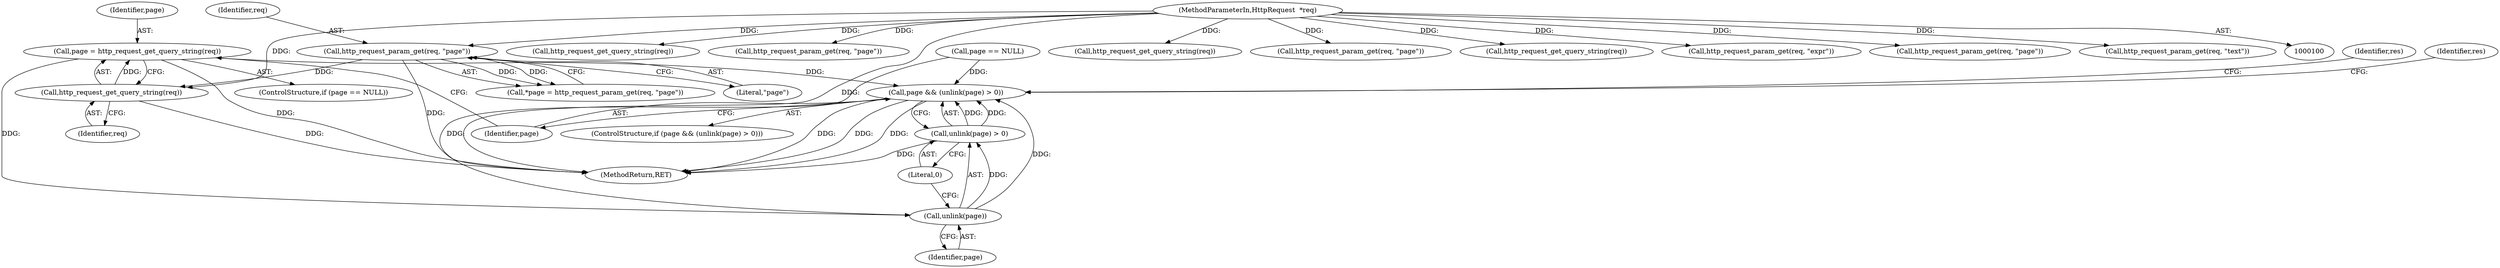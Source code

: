 digraph "0_didiwiki_5e5c796617e1712905dc5462b94bd5e6c08d15ea_0@pointer" {
"1000210" [label="(Call,page = http_request_get_query_string(req))"];
"1000212" [label="(Call,http_request_get_query_string(req))"];
"1000203" [label="(Call,http_request_param_get(req, \"page\"))"];
"1000101" [label="(MethodParameterIn,HttpRequest  *req)"];
"1000215" [label="(Call,page && (unlink(page) > 0))"];
"1000218" [label="(Call,unlink(page))"];
"1000217" [label="(Call,unlink(page) > 0)"];
"1000354" [label="(MethodReturn,RET)"];
"1000101" [label="(MethodParameterIn,HttpRequest  *req)"];
"1000294" [label="(Call,http_request_get_query_string(req))"];
"1000203" [label="(Call,http_request_param_get(req, \"page\"))"];
"1000223" [label="(Identifier,res)"];
"1000206" [label="(ControlStructure,if (page == NULL))"];
"1000216" [label="(Identifier,page)"];
"1000219" [label="(Identifier,page)"];
"1000124" [label="(Call,http_request_param_get(req, \"page\"))"];
"1000133" [label="(Call,http_request_get_query_string(req))"];
"1000211" [label="(Identifier,page)"];
"1000220" [label="(Literal,0)"];
"1000207" [label="(Call,page == NULL)"];
"1000238" [label="(Call,http_request_param_get(req, \"page\"))"];
"1000345" [label="(Identifier,res)"];
"1000201" [label="(Call,*page = http_request_param_get(req, \"page\"))"];
"1000210" [label="(Call,page = http_request_get_query_string(req))"];
"1000212" [label="(Call,http_request_get_query_string(req))"];
"1000214" [label="(ControlStructure,if (page && (unlink(page) > 0)))"];
"1000204" [label="(Identifier,req)"];
"1000247" [label="(Call,http_request_get_query_string(req))"];
"1000285" [label="(Call,http_request_param_get(req, \"expr\"))"];
"1000217" [label="(Call,unlink(page) > 0)"];
"1000218" [label="(Call,unlink(page))"];
"1000213" [label="(Identifier,req)"];
"1000179" [label="(Call,http_request_param_get(req, \"page\"))"];
"1000205" [label="(Literal,\"page\")"];
"1000172" [label="(Call,http_request_param_get(req, \"text\"))"];
"1000215" [label="(Call,page && (unlink(page) > 0))"];
"1000210" -> "1000206"  [label="AST: "];
"1000210" -> "1000212"  [label="CFG: "];
"1000211" -> "1000210"  [label="AST: "];
"1000212" -> "1000210"  [label="AST: "];
"1000216" -> "1000210"  [label="CFG: "];
"1000210" -> "1000354"  [label="DDG: "];
"1000212" -> "1000210"  [label="DDG: "];
"1000210" -> "1000215"  [label="DDG: "];
"1000210" -> "1000218"  [label="DDG: "];
"1000212" -> "1000213"  [label="CFG: "];
"1000213" -> "1000212"  [label="AST: "];
"1000212" -> "1000354"  [label="DDG: "];
"1000203" -> "1000212"  [label="DDG: "];
"1000101" -> "1000212"  [label="DDG: "];
"1000203" -> "1000201"  [label="AST: "];
"1000203" -> "1000205"  [label="CFG: "];
"1000204" -> "1000203"  [label="AST: "];
"1000205" -> "1000203"  [label="AST: "];
"1000201" -> "1000203"  [label="CFG: "];
"1000203" -> "1000354"  [label="DDG: "];
"1000203" -> "1000201"  [label="DDG: "];
"1000203" -> "1000201"  [label="DDG: "];
"1000101" -> "1000203"  [label="DDG: "];
"1000101" -> "1000100"  [label="AST: "];
"1000101" -> "1000354"  [label="DDG: "];
"1000101" -> "1000124"  [label="DDG: "];
"1000101" -> "1000133"  [label="DDG: "];
"1000101" -> "1000172"  [label="DDG: "];
"1000101" -> "1000179"  [label="DDG: "];
"1000101" -> "1000238"  [label="DDG: "];
"1000101" -> "1000247"  [label="DDG: "];
"1000101" -> "1000285"  [label="DDG: "];
"1000101" -> "1000294"  [label="DDG: "];
"1000215" -> "1000214"  [label="AST: "];
"1000215" -> "1000216"  [label="CFG: "];
"1000215" -> "1000217"  [label="CFG: "];
"1000216" -> "1000215"  [label="AST: "];
"1000217" -> "1000215"  [label="AST: "];
"1000223" -> "1000215"  [label="CFG: "];
"1000345" -> "1000215"  [label="CFG: "];
"1000215" -> "1000354"  [label="DDG: "];
"1000215" -> "1000354"  [label="DDG: "];
"1000215" -> "1000354"  [label="DDG: "];
"1000218" -> "1000215"  [label="DDG: "];
"1000207" -> "1000215"  [label="DDG: "];
"1000217" -> "1000215"  [label="DDG: "];
"1000217" -> "1000215"  [label="DDG: "];
"1000218" -> "1000217"  [label="AST: "];
"1000218" -> "1000219"  [label="CFG: "];
"1000219" -> "1000218"  [label="AST: "];
"1000220" -> "1000218"  [label="CFG: "];
"1000218" -> "1000217"  [label="DDG: "];
"1000207" -> "1000218"  [label="DDG: "];
"1000217" -> "1000220"  [label="CFG: "];
"1000220" -> "1000217"  [label="AST: "];
"1000217" -> "1000354"  [label="DDG: "];
}
